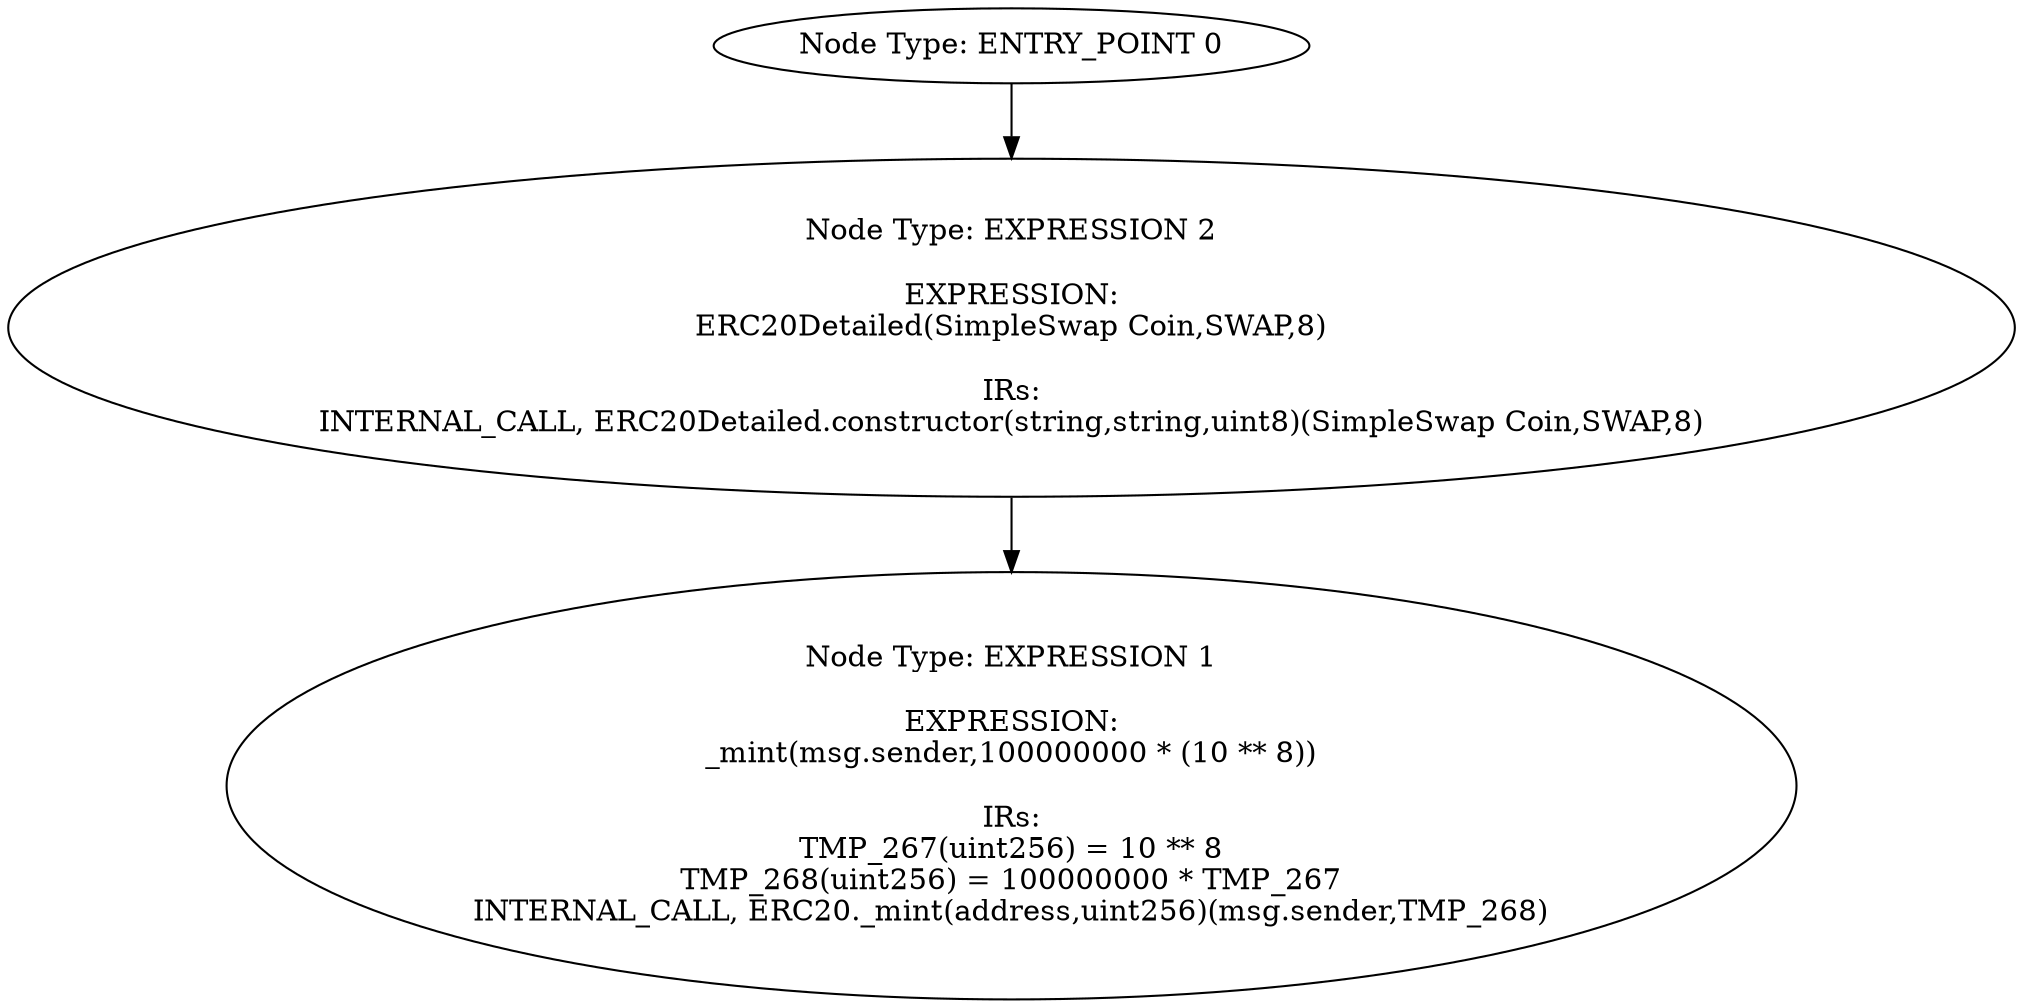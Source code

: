 digraph{
0[label="Node Type: ENTRY_POINT 0
"];
0->2;
1[label="Node Type: EXPRESSION 1

EXPRESSION:
_mint(msg.sender,100000000 * (10 ** 8))

IRs:
TMP_267(uint256) = 10 ** 8
TMP_268(uint256) = 100000000 * TMP_267
INTERNAL_CALL, ERC20._mint(address,uint256)(msg.sender,TMP_268)"];
2[label="Node Type: EXPRESSION 2

EXPRESSION:
ERC20Detailed(SimpleSwap Coin,SWAP,8)

IRs:
INTERNAL_CALL, ERC20Detailed.constructor(string,string,uint8)(SimpleSwap Coin,SWAP,8)"];
2->1;
}
